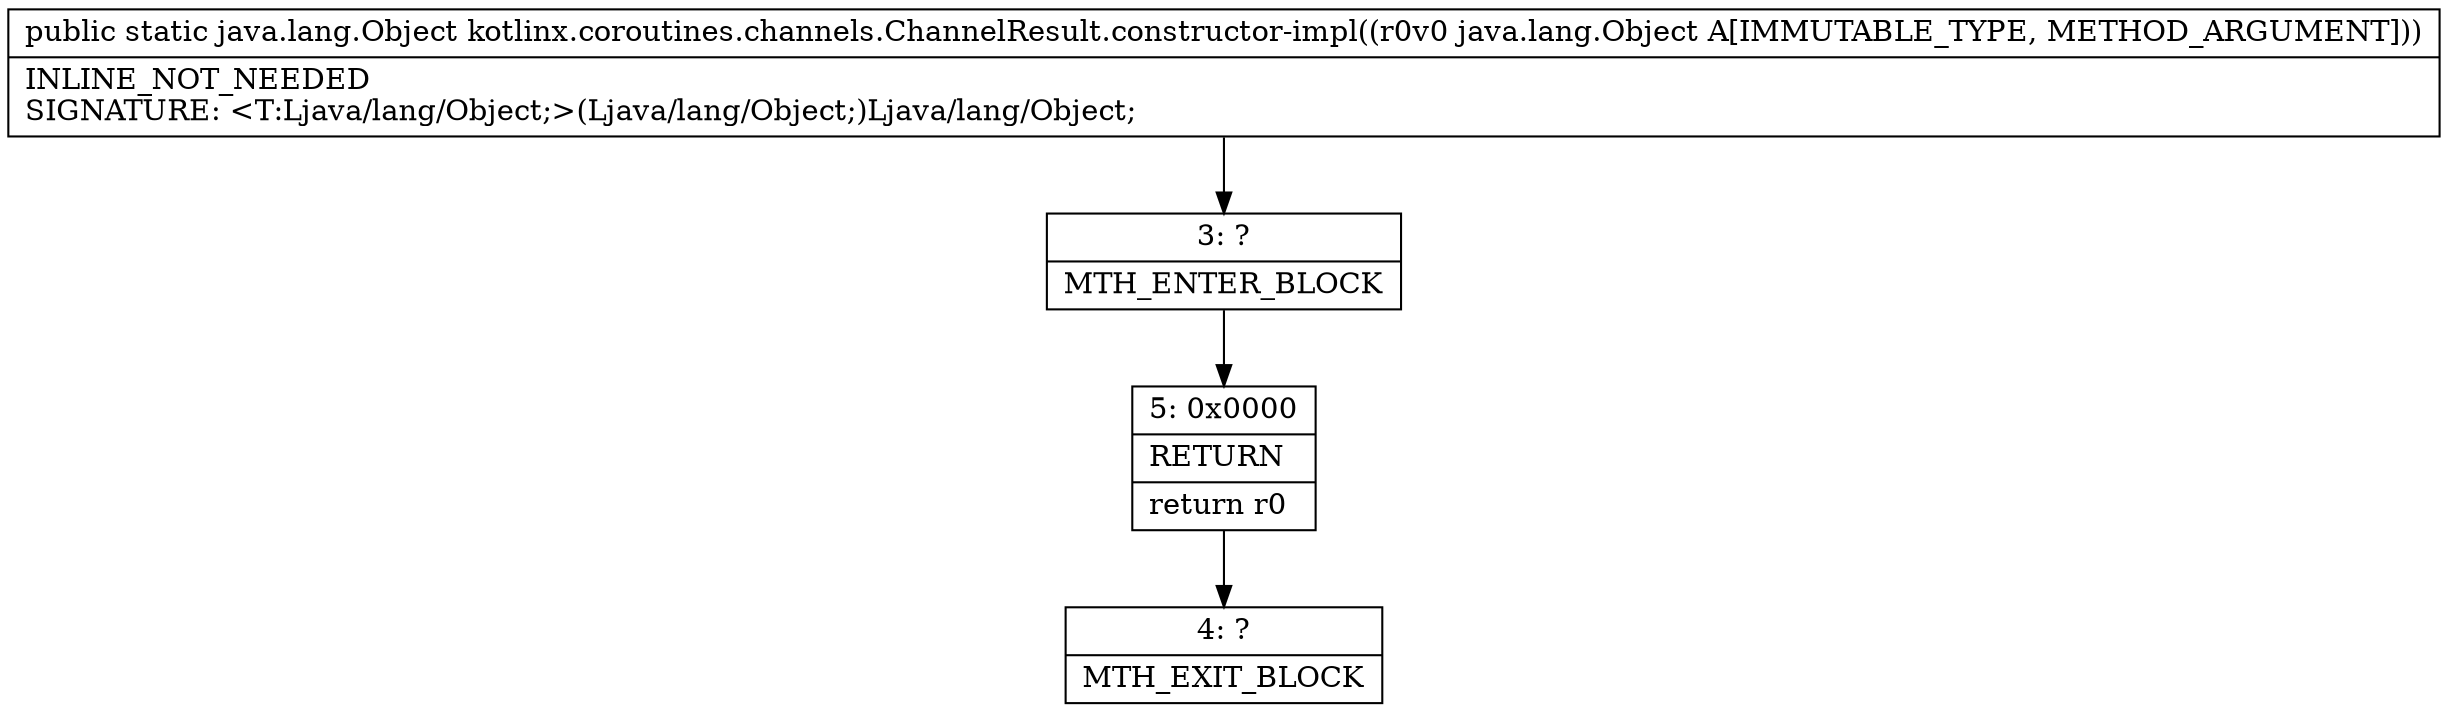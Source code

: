digraph "CFG forkotlinx.coroutines.channels.ChannelResult.constructor\-impl(Ljava\/lang\/Object;)Ljava\/lang\/Object;" {
Node_3 [shape=record,label="{3\:\ ?|MTH_ENTER_BLOCK\l}"];
Node_5 [shape=record,label="{5\:\ 0x0000|RETURN\l|return r0\l}"];
Node_4 [shape=record,label="{4\:\ ?|MTH_EXIT_BLOCK\l}"];
MethodNode[shape=record,label="{public static java.lang.Object kotlinx.coroutines.channels.ChannelResult.constructor\-impl((r0v0 java.lang.Object A[IMMUTABLE_TYPE, METHOD_ARGUMENT]))  | INLINE_NOT_NEEDED\lSIGNATURE: \<T:Ljava\/lang\/Object;\>(Ljava\/lang\/Object;)Ljava\/lang\/Object;\l}"];
MethodNode -> Node_3;Node_3 -> Node_5;
Node_5 -> Node_4;
}

